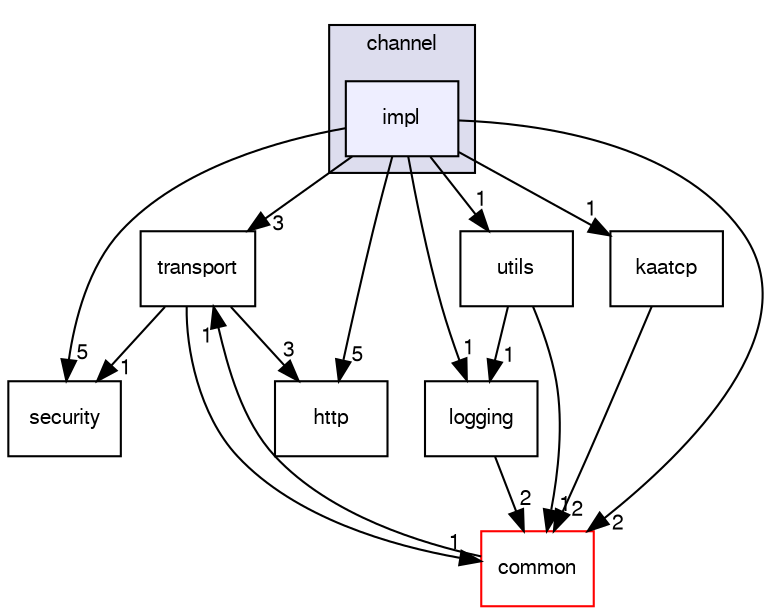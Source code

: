 digraph "/var/lib/jenkins/workspace/kaa_release_0_9_0/client/client-multi/client-cpp/kaa/channel/impl" {
  bgcolor=transparent;
  compound=true
  node [ fontsize="10", fontname="FreeSans"];
  edge [ labelfontsize="10", labelfontname="FreeSans"];
  subgraph clusterdir_395e806c1408165f3bc42cd821277ec8 {
    graph [ bgcolor="#ddddee", pencolor="black", label="channel" fontname="FreeSans", fontsize="10", URL="dir_395e806c1408165f3bc42cd821277ec8.html"]
  dir_ce97ee29aa577259b53ab032406381fc [shape=box, label="impl", style="filled", fillcolor="#eeeeff", pencolor="black", URL="dir_ce97ee29aa577259b53ab032406381fc.html"];
  }
  dir_c550781a03debe6259074c75844760b0 [shape=box label="transport" URL="dir_c550781a03debe6259074c75844760b0.html"];
  dir_dcd04b8779124b2461816a421494fd7a [shape=box label="utils" URL="dir_dcd04b8779124b2461816a421494fd7a.html"];
  dir_663c5e3063f0c2fefe3e111baa1e4893 [shape=box label="security" URL="dir_663c5e3063f0c2fefe3e111baa1e4893.html"];
  dir_f0cf5203211ad574769047f17833a076 [shape=box label="logging" URL="dir_f0cf5203211ad574769047f17833a076.html"];
  dir_e4356990bb02df681bf61b508df5cef4 [shape=box label="http" URL="dir_e4356990bb02df681bf61b508df5cef4.html"];
  dir_b28c18e6e525e5f6dec07e5f41059ae0 [shape=box label="kaatcp" URL="dir_b28c18e6e525e5f6dec07e5f41059ae0.html"];
  dir_4ecc634eff9d2cb350bc292edeafcbc9 [shape=box label="common" color="red" URL="dir_4ecc634eff9d2cb350bc292edeafcbc9.html"];
  dir_c550781a03debe6259074c75844760b0->dir_663c5e3063f0c2fefe3e111baa1e4893 [headlabel="1", labeldistance=1.5 headhref="dir_000033_000031.html"];
  dir_c550781a03debe6259074c75844760b0->dir_e4356990bb02df681bf61b508df5cef4 [headlabel="3", labeldistance=1.5 headhref="dir_000033_000023.html"];
  dir_c550781a03debe6259074c75844760b0->dir_4ecc634eff9d2cb350bc292edeafcbc9 [headlabel="1", labeldistance=1.5 headhref="dir_000033_000014.html"];
  dir_ce97ee29aa577259b53ab032406381fc->dir_c550781a03debe6259074c75844760b0 [headlabel="3", labeldistance=1.5 headhref="dir_000012_000033.html"];
  dir_ce97ee29aa577259b53ab032406381fc->dir_dcd04b8779124b2461816a421494fd7a [headlabel="1", labeldistance=1.5 headhref="dir_000012_000034.html"];
  dir_ce97ee29aa577259b53ab032406381fc->dir_663c5e3063f0c2fefe3e111baa1e4893 [headlabel="5", labeldistance=1.5 headhref="dir_000012_000031.html"];
  dir_ce97ee29aa577259b53ab032406381fc->dir_f0cf5203211ad574769047f17833a076 [headlabel="1", labeldistance=1.5 headhref="dir_000012_000027.html"];
  dir_ce97ee29aa577259b53ab032406381fc->dir_e4356990bb02df681bf61b508df5cef4 [headlabel="5", labeldistance=1.5 headhref="dir_000012_000023.html"];
  dir_ce97ee29aa577259b53ab032406381fc->dir_b28c18e6e525e5f6dec07e5f41059ae0 [headlabel="1", labeldistance=1.5 headhref="dir_000012_000024.html"];
  dir_ce97ee29aa577259b53ab032406381fc->dir_4ecc634eff9d2cb350bc292edeafcbc9 [headlabel="2", labeldistance=1.5 headhref="dir_000012_000014.html"];
  dir_dcd04b8779124b2461816a421494fd7a->dir_f0cf5203211ad574769047f17833a076 [headlabel="1", labeldistance=1.5 headhref="dir_000034_000027.html"];
  dir_dcd04b8779124b2461816a421494fd7a->dir_4ecc634eff9d2cb350bc292edeafcbc9 [headlabel="1", labeldistance=1.5 headhref="dir_000034_000014.html"];
  dir_f0cf5203211ad574769047f17833a076->dir_4ecc634eff9d2cb350bc292edeafcbc9 [headlabel="2", labeldistance=1.5 headhref="dir_000027_000014.html"];
  dir_4ecc634eff9d2cb350bc292edeafcbc9->dir_c550781a03debe6259074c75844760b0 [headlabel="1", labeldistance=1.5 headhref="dir_000014_000033.html"];
  dir_b28c18e6e525e5f6dec07e5f41059ae0->dir_4ecc634eff9d2cb350bc292edeafcbc9 [headlabel="2", labeldistance=1.5 headhref="dir_000024_000014.html"];
}
